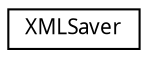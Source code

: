 digraph G
{
  edge [fontname="FreeSans.ttf",fontsize="10",labelfontname="FreeSans.ttf",labelfontsize="10"];
  node [fontname="FreeSans.ttf",fontsize="10",shape=record];
  rankdir=LR;
  Node1 [label="XMLSaver",height=0.2,width=0.4,color="black", fillcolor="white", style="filled",URL="$class_x_m_l_saver.html",tooltip="Класс для сохранения механизма в файл xml."];
}
